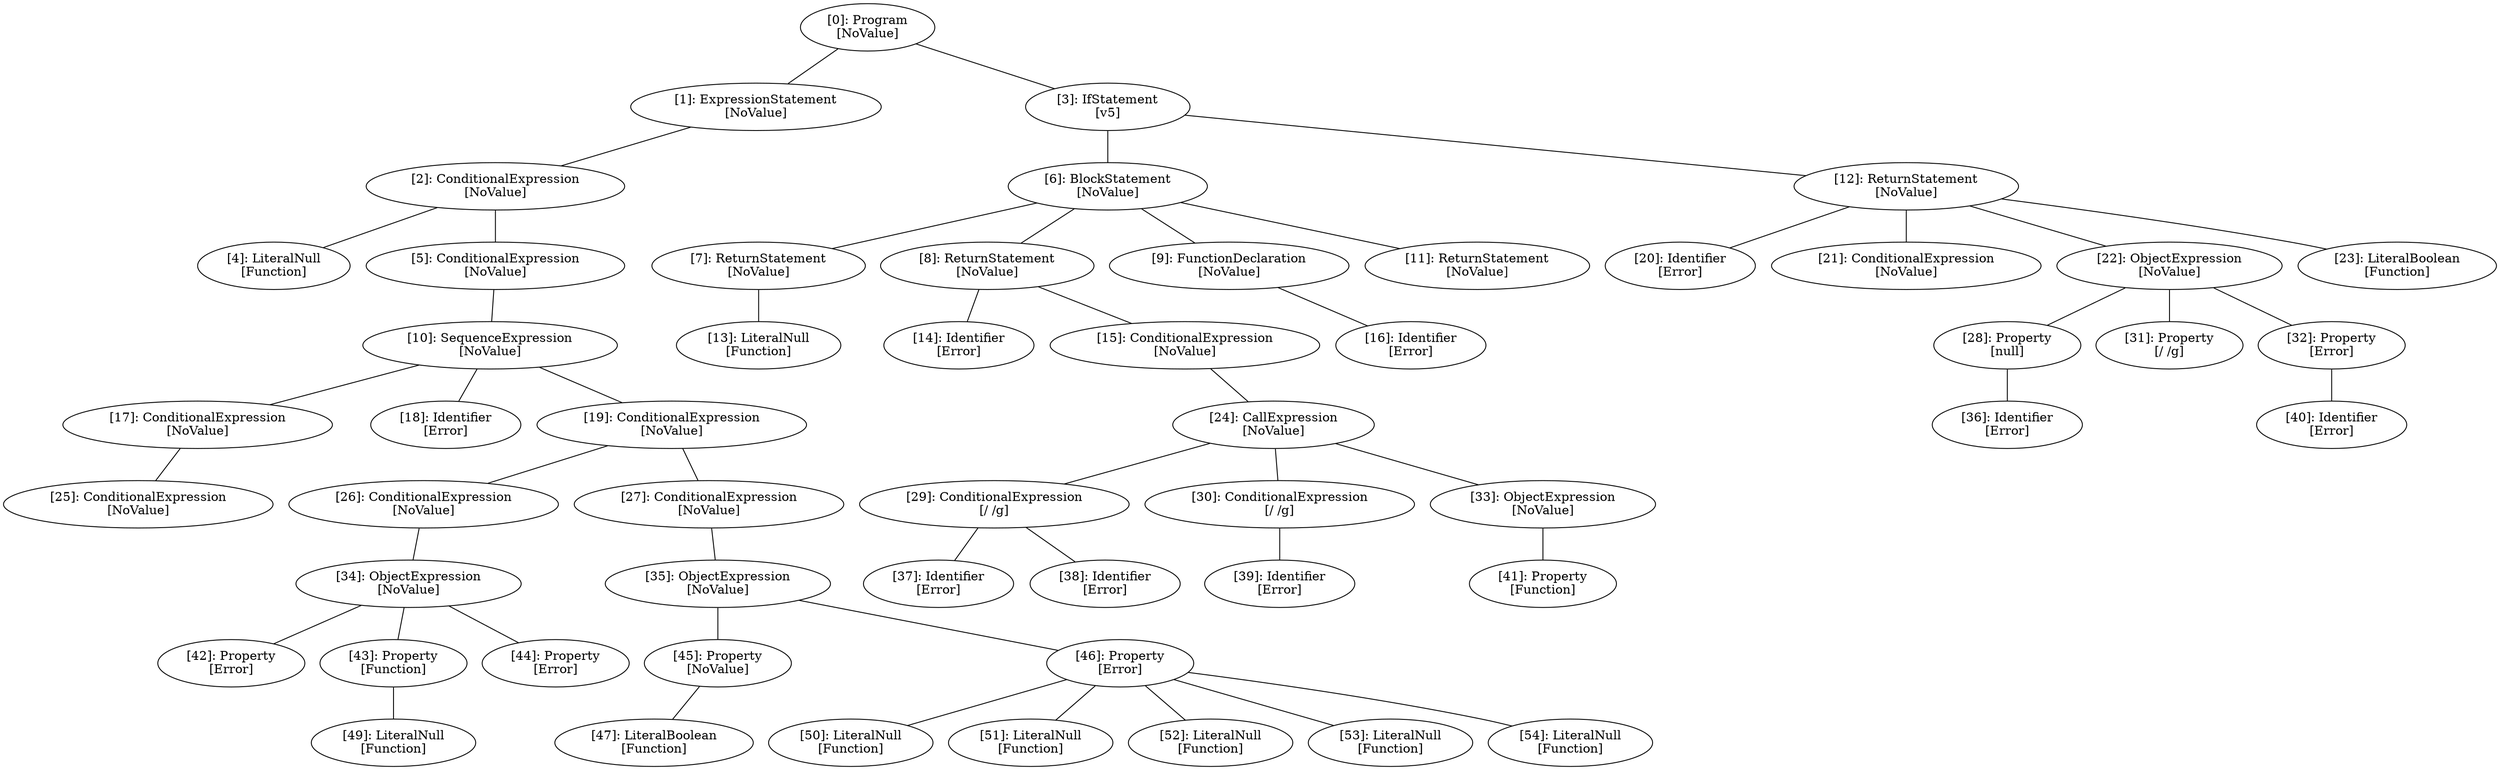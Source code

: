 // Result
graph {
	0 [label="[0]: Program
[NoValue]"]
	1 [label="[1]: ExpressionStatement
[NoValue]"]
	2 [label="[2]: ConditionalExpression
[NoValue]"]
	3 [label="[3]: IfStatement
[v5]"]
	4 [label="[4]: LiteralNull
[Function]"]
	5 [label="[5]: ConditionalExpression
[NoValue]"]
	6 [label="[6]: BlockStatement
[NoValue]"]
	7 [label="[7]: ReturnStatement
[NoValue]"]
	8 [label="[8]: ReturnStatement
[NoValue]"]
	9 [label="[9]: FunctionDeclaration
[NoValue]"]
	10 [label="[10]: SequenceExpression
[NoValue]"]
	11 [label="[11]: ReturnStatement
[NoValue]"]
	12 [label="[12]: ReturnStatement
[NoValue]"]
	13 [label="[13]: LiteralNull
[Function]"]
	14 [label="[14]: Identifier
[Error]"]
	15 [label="[15]: ConditionalExpression
[NoValue]"]
	16 [label="[16]: Identifier
[Error]"]
	17 [label="[17]: ConditionalExpression
[NoValue]"]
	18 [label="[18]: Identifier
[Error]"]
	19 [label="[19]: ConditionalExpression
[NoValue]"]
	20 [label="[20]: Identifier
[Error]"]
	21 [label="[21]: ConditionalExpression
[NoValue]"]
	22 [label="[22]: ObjectExpression
[NoValue]"]
	23 [label="[23]: LiteralBoolean
[Function]"]
	24 [label="[24]: CallExpression
[NoValue]"]
	25 [label="[25]: ConditionalExpression
[NoValue]"]
	26 [label="[26]: ConditionalExpression
[NoValue]"]
	27 [label="[27]: ConditionalExpression
[NoValue]"]
	28 [label="[28]: Property
[null]"]
	29 [label="[29]: ConditionalExpression
[/ /g]"]
	30 [label="[30]: ConditionalExpression
[/ /g]"]
	31 [label="[31]: Property
[/ /g]"]
	32 [label="[32]: Property
[Error]"]
	33 [label="[33]: ObjectExpression
[NoValue]"]
	34 [label="[34]: ObjectExpression
[NoValue]"]
	35 [label="[35]: ObjectExpression
[NoValue]"]
	36 [label="[36]: Identifier
[Error]"]
	37 [label="[37]: Identifier
[Error]"]
	38 [label="[38]: Identifier
[Error]"]
	39 [label="[39]: Identifier
[Error]"]
	40 [label="[40]: Identifier
[Error]"]
	41 [label="[41]: Property
[Function]"]
	42 [label="[42]: Property
[Error]"]
	43 [label="[43]: Property
[Function]"]
	44 [label="[44]: Property
[Error]"]
	45 [label="[45]: Property
[NoValue]"]
	46 [label="[46]: Property
[Error]"]
	47 [label="[47]: LiteralBoolean
[Function]"]
	49 [label="[49]: LiteralNull
[Function]"]
	50 [label="[50]: LiteralNull
[Function]"]
	51 [label="[51]: LiteralNull
[Function]"]
	52 [label="[52]: LiteralNull
[Function]"]
	53 [label="[53]: LiteralNull
[Function]"]
	54 [label="[54]: LiteralNull
[Function]"]
	0 -- 1
	0 -- 3
	1 -- 2
	2 -- 4
	2 -- 5
	3 -- 6
	3 -- 12
	5 -- 10
	6 -- 7
	6 -- 8
	6 -- 9
	6 -- 11
	7 -- 13
	8 -- 14
	8 -- 15
	9 -- 16
	10 -- 17
	10 -- 18
	10 -- 19
	12 -- 20
	12 -- 21
	12 -- 22
	12 -- 23
	15 -- 24
	17 -- 25
	19 -- 26
	19 -- 27
	22 -- 28
	22 -- 31
	22 -- 32
	24 -- 29
	24 -- 30
	24 -- 33
	26 -- 34
	27 -- 35
	28 -- 36
	29 -- 37
	29 -- 38
	30 -- 39
	32 -- 40
	33 -- 41
	34 -- 42
	34 -- 43
	34 -- 44
	35 -- 45
	35 -- 46
	43 -- 49
	45 -- 47
	46 -- 50
	46 -- 51
	46 -- 52
	46 -- 53
	46 -- 54
}
